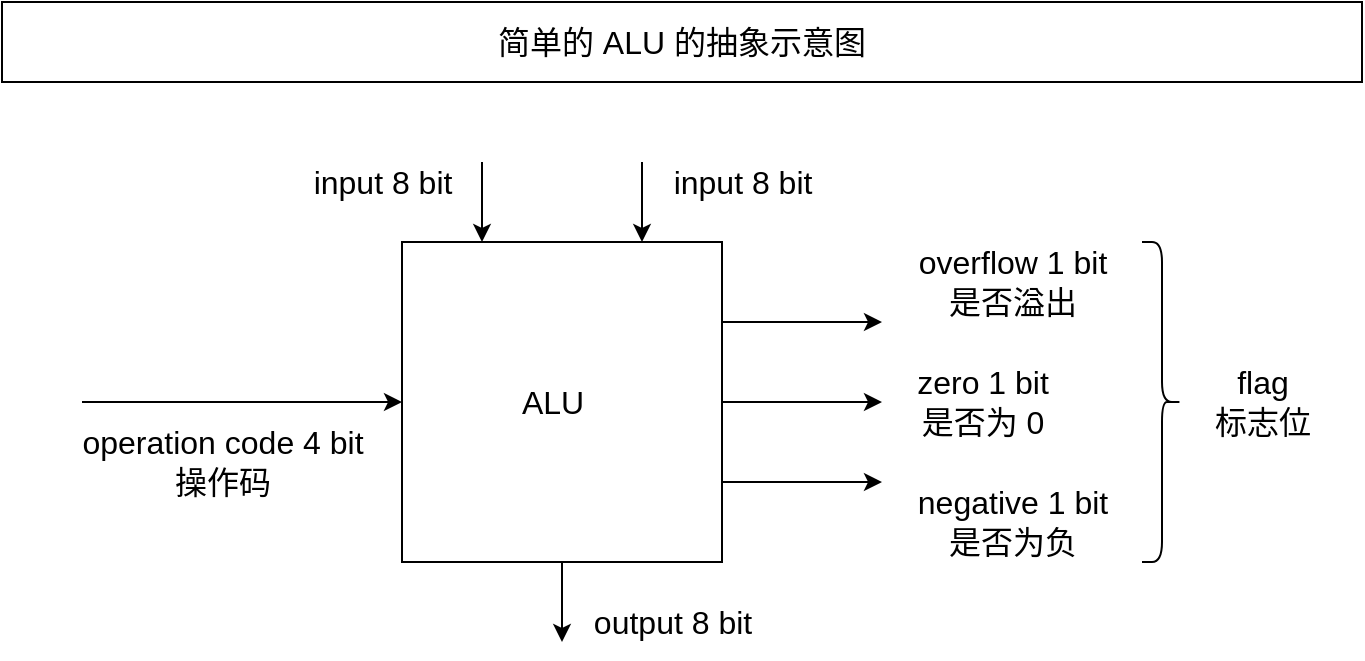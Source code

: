 <mxfile version="17.4.2" type="device"><diagram id="n6hgCIsgHHgJlaZAjlak" name="第 1 页"><mxGraphModel dx="1088" dy="843" grid="1" gridSize="10" guides="0" tooltips="1" connect="0" arrows="0" fold="1" page="1" pageScale="1" pageWidth="827" pageHeight="1169" math="0" shadow="0"><root><mxCell id="0"/><mxCell id="1" parent="0"/><mxCell id="I3qKzC1JSg5NIXJD042u-1" value="" style="rounded=0;whiteSpace=wrap;html=1;fillColor=none;" parent="1" vertex="1"><mxGeometry x="240" y="160" width="160" height="160" as="geometry"/></mxCell><mxCell id="3Is2JPBMQoYDMGSMHPyH-259" value="简单的 ALU 的抽象示意图" style="rounded=0;whiteSpace=wrap;html=1;fontSize=16;strokeColor=#000000;fillColor=none;container=0;" parent="1" vertex="1"><mxGeometry x="40" y="40" width="680" height="40" as="geometry"/></mxCell><mxCell id="3Is2JPBMQoYDMGSMHPyH-261" value="input 8 bit" style="text;html=1;align=center;verticalAlign=middle;resizable=0;points=[];autosize=1;strokeColor=none;fillColor=none;fontSize=16;container=0;" parent="1" vertex="1"><mxGeometry x="190" y="120" width="80" height="20" as="geometry"/></mxCell><mxCell id="3Is2JPBMQoYDMGSMHPyH-262" value="input 8 bit" style="text;html=1;align=center;verticalAlign=middle;resizable=0;points=[];autosize=1;strokeColor=none;fillColor=none;fontSize=16;container=0;" parent="1" vertex="1"><mxGeometry x="370" y="120" width="80" height="20" as="geometry"/></mxCell><mxCell id="3Is2JPBMQoYDMGSMHPyH-263" value="operation code 4 bit&lt;br style=&quot;font-size: 16px;&quot;&gt;操作码" style="text;html=1;align=center;verticalAlign=middle;resizable=0;points=[];autosize=1;strokeColor=none;fillColor=none;fontSize=16;container=0;" parent="1" vertex="1"><mxGeometry x="70" y="250" width="160" height="40" as="geometry"/></mxCell><mxCell id="3Is2JPBMQoYDMGSMHPyH-264" value="output 8 bit" style="text;html=1;align=center;verticalAlign=middle;resizable=0;points=[];autosize=1;strokeColor=none;fillColor=none;fontSize=16;container=0;" parent="1" vertex="1"><mxGeometry x="330" y="340" width="90" height="20" as="geometry"/></mxCell><mxCell id="3Is2JPBMQoYDMGSMHPyH-265" value="" style="endArrow=classic;html=1;rounded=0;fontSize=16;strokeColor=#000000;" parent="1" edge="1"><mxGeometry width="50" height="50" relative="1" as="geometry"><mxPoint x="280" y="120" as="sourcePoint"/><mxPoint x="280" y="160" as="targetPoint"/></mxGeometry></mxCell><mxCell id="3Is2JPBMQoYDMGSMHPyH-266" value="" style="endArrow=classic;html=1;rounded=0;fontSize=16;strokeColor=#000000;" parent="1" edge="1"><mxGeometry width="50" height="50" relative="1" as="geometry"><mxPoint x="360" y="120" as="sourcePoint"/><mxPoint x="360" y="160" as="targetPoint"/></mxGeometry></mxCell><mxCell id="3Is2JPBMQoYDMGSMHPyH-267" value="" style="endArrow=classic;html=1;rounded=0;fontSize=16;strokeColor=#000000;" parent="1" edge="1"><mxGeometry width="50" height="50" relative="1" as="geometry"><mxPoint x="320" y="320" as="sourcePoint"/><mxPoint x="320" y="360" as="targetPoint"/></mxGeometry></mxCell><mxCell id="3Is2JPBMQoYDMGSMHPyH-268" value="" style="endArrow=classic;html=1;rounded=0;fontSize=16;strokeColor=#000000;" parent="1" edge="1"><mxGeometry width="50" height="50" relative="1" as="geometry"><mxPoint x="80" y="240" as="sourcePoint"/><mxPoint x="240" y="240" as="targetPoint"/></mxGeometry></mxCell><mxCell id="3Is2JPBMQoYDMGSMHPyH-269" value="" style="endArrow=classic;html=1;rounded=0;fontSize=16;strokeColor=#000000;" parent="1" edge="1"><mxGeometry width="50" height="50" relative="1" as="geometry"><mxPoint x="400" y="240" as="sourcePoint"/><mxPoint x="480" y="240" as="targetPoint"/></mxGeometry></mxCell><mxCell id="3Is2JPBMQoYDMGSMHPyH-270" value="flag&lt;br style=&quot;font-size: 16px;&quot;&gt;标志位" style="text;html=1;align=center;verticalAlign=middle;resizable=0;points=[];autosize=1;strokeColor=none;fillColor=none;fontSize=16;container=0;" parent="1" vertex="1"><mxGeometry x="640" y="220" width="60" height="40" as="geometry"/></mxCell><mxCell id="3Is2JPBMQoYDMGSMHPyH-271" value="overflow 1 bit&lt;br style=&quot;font-size: 16px;&quot;&gt;是否溢出" style="text;html=1;align=center;verticalAlign=middle;resizable=0;points=[];autosize=1;strokeColor=none;fillColor=none;fontSize=16;container=0;" parent="1" vertex="1"><mxGeometry x="490" y="160" width="110" height="40" as="geometry"/></mxCell><mxCell id="3Is2JPBMQoYDMGSMHPyH-272" value="" style="endArrow=classic;html=1;rounded=0;fontSize=16;strokeColor=#000000;" parent="1" edge="1"><mxGeometry width="50" height="50" relative="1" as="geometry"><mxPoint x="400" y="280" as="sourcePoint"/><mxPoint x="480" y="280" as="targetPoint"/></mxGeometry></mxCell><mxCell id="3Is2JPBMQoYDMGSMHPyH-273" value="zero 1 bit&lt;br style=&quot;font-size: 16px;&quot;&gt;是否为 0" style="text;html=1;align=center;verticalAlign=middle;resizable=0;points=[];autosize=1;strokeColor=none;fillColor=none;fontSize=16;container=0;" parent="1" vertex="1"><mxGeometry x="490" y="220" width="80" height="40" as="geometry"/></mxCell><mxCell id="3Is2JPBMQoYDMGSMHPyH-274" value="" style="shape=curlyBracket;whiteSpace=wrap;html=1;rounded=1;flipH=1;fontSize=16;strokeColor=#000000;fillColor=none;container=0;" parent="1" vertex="1"><mxGeometry x="610" y="160" width="20" height="160" as="geometry"/></mxCell><mxCell id="3Is2JPBMQoYDMGSMHPyH-275" value="" style="endArrow=classic;html=1;rounded=0;fontSize=16;strokeColor=#000000;" parent="1" edge="1"><mxGeometry width="50" height="50" relative="1" as="geometry"><mxPoint x="400" y="200" as="sourcePoint"/><mxPoint x="480" y="200" as="targetPoint"/></mxGeometry></mxCell><mxCell id="3Is2JPBMQoYDMGSMHPyH-276" value="negative 1 bit&lt;br style=&quot;font-size: 16px&quot;&gt;是否为负" style="text;html=1;align=center;verticalAlign=middle;resizable=0;points=[];autosize=1;strokeColor=none;fillColor=none;fontSize=16;container=0;" parent="1" vertex="1"><mxGeometry x="490" y="280" width="110" height="40" as="geometry"/></mxCell><mxCell id="gedCOUp08vtgmi2A1Ddj-1" value="ALU" style="text;html=1;align=center;verticalAlign=middle;resizable=0;points=[];autosize=1;strokeColor=none;fillColor=none;fontSize=16;container=0;" parent="1" vertex="1"><mxGeometry x="290" y="230" width="50" height="20" as="geometry"/></mxCell></root></mxGraphModel></diagram></mxfile>